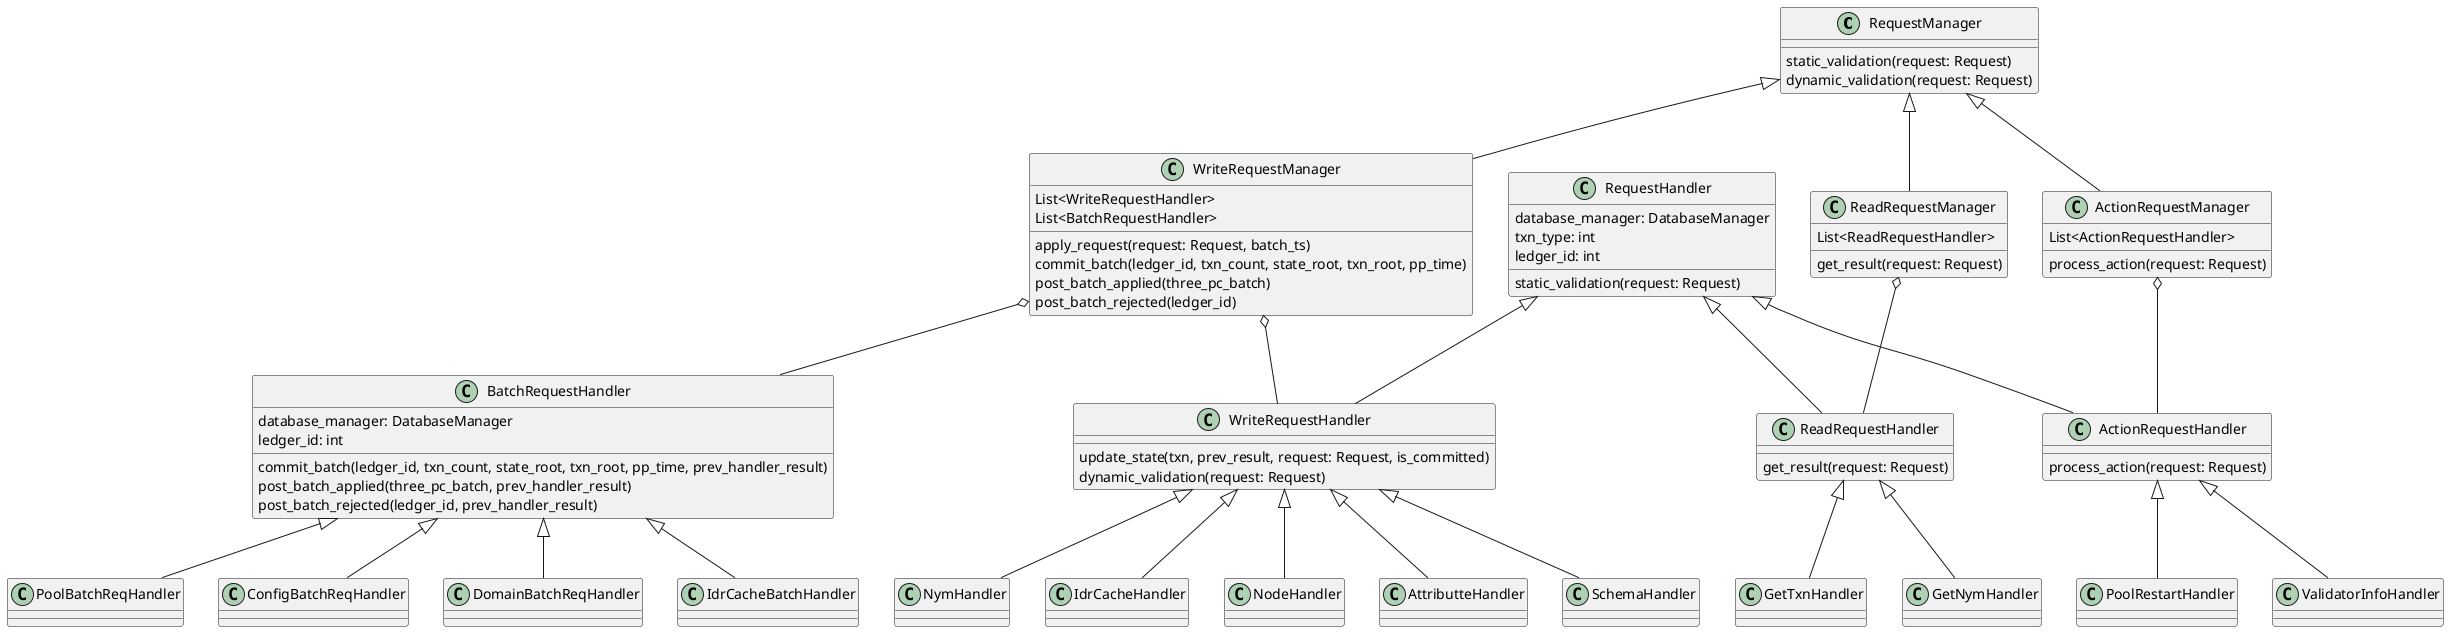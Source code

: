 @startuml
class RequestManager{
static_validation(request: Request)
dynamic_validation(request: Request)
}

class WriteRequestManager{
  List<WriteRequestHandler>
  List<BatchRequestHandler>
}

class ReadRequestManager{
  List<ReadRequestHandler>
}

class ActionRequestManager{
  List<ActionRequestHandler>
}

class WriteRequestManager{
apply_request(request: Request, batch_ts)
commit_batch(ledger_id, txn_count, state_root, txn_root, pp_time)
post_batch_applied(three_pc_batch)
post_batch_rejected(ledger_id)
}

class WriteRequestHandler{
update_state(txn, prev_result, request: Request, is_committed)
dynamic_validation(request: Request)
}

class BatchRequestHandler{
database_manager: DatabaseManager
ledger_id: int
commit_batch(ledger_id, txn_count, state_root, txn_root, pp_time, prev_handler_result)
post_batch_applied(three_pc_batch, prev_handler_result)
post_batch_rejected(ledger_id, prev_handler_result)
}

class ReadRequestManager{
get_result(request: Request)
}

class ReadRequestHandler{
get_result(request: Request)
}

class ActionRequestManager{
process_action(request: Request)
}

class ActionRequestHandler{
process_action(request: Request)
}

class RequestHandler{
database_manager: DatabaseManager
txn_type: int
ledger_id: int
static_validation(request: Request)
}

RequestHandler <|-- ActionRequestHandler
RequestHandler <|-- ReadRequestHandler
RequestHandler <|-- WriteRequestHandler

RequestManager <|-- WriteRequestManager
RequestManager <|-- ReadRequestManager
RequestManager <|-- ActionRequestManager

BatchRequestHandler <|-- DomainBatchReqHandler
BatchRequestHandler <|-- IdrCacheBatchHandler
BatchRequestHandler <|-- PoolBatchReqHandler
BatchRequestHandler <|-- ConfigBatchReqHandler

WriteRequestManager o-- WriteRequestHandler
WriteRequestManager o-- BatchRequestHandler

ReadRequestManager o-- ReadRequestHandler

ActionRequestManager o-- ActionRequestHandler

WriteRequestHandler<|-- NymHandler
WriteRequestHandler<|-- IdrCacheHandler
WriteRequestHandler<|-- NodeHandler
WriteRequestHandler<|-- AttributteHandler
WriteRequestHandler<|-- SchemaHandler

ReadRequestHandler<|-- GetTxnHandler
ReadRequestHandler<|-- GetNymHandler

ActionRequestHandler <|-- PoolRestartHandler
ActionRequestHandler <|-- ValidatorInfoHandler
@enduml